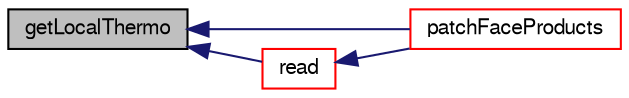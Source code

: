 digraph "getLocalThermo"
{
  bgcolor="transparent";
  edge [fontname="FreeSans",fontsize="10",labelfontname="FreeSans",labelfontsize="10"];
  node [fontname="FreeSans",fontsize="10",shape=record];
  rankdir="LR";
  Node620 [label="getLocalThermo",height=0.2,width=0.4,color="black", fillcolor="grey75", style="filled", fontcolor="black"];
  Node620 -> Node621 [dir="back",color="midnightblue",fontsize="10",style="solid",fontname="FreeSans"];
  Node621 [label="patchFaceProducts",height=0.2,width=0.4,color="red",URL="$a30162.html#a1880727b2076469eeb2ba7698b6c9572"];
  Node620 -> Node623 [dir="back",color="midnightblue",fontsize="10",style="solid",fontname="FreeSans"];
  Node623 [label="read",height=0.2,width=0.4,color="red",URL="$a30162.html#aa9b8764750bd9ff67ca32b6551dc7847",tooltip="Read dictionary. "];
  Node623 -> Node621 [dir="back",color="midnightblue",fontsize="10",style="solid",fontname="FreeSans"];
}
